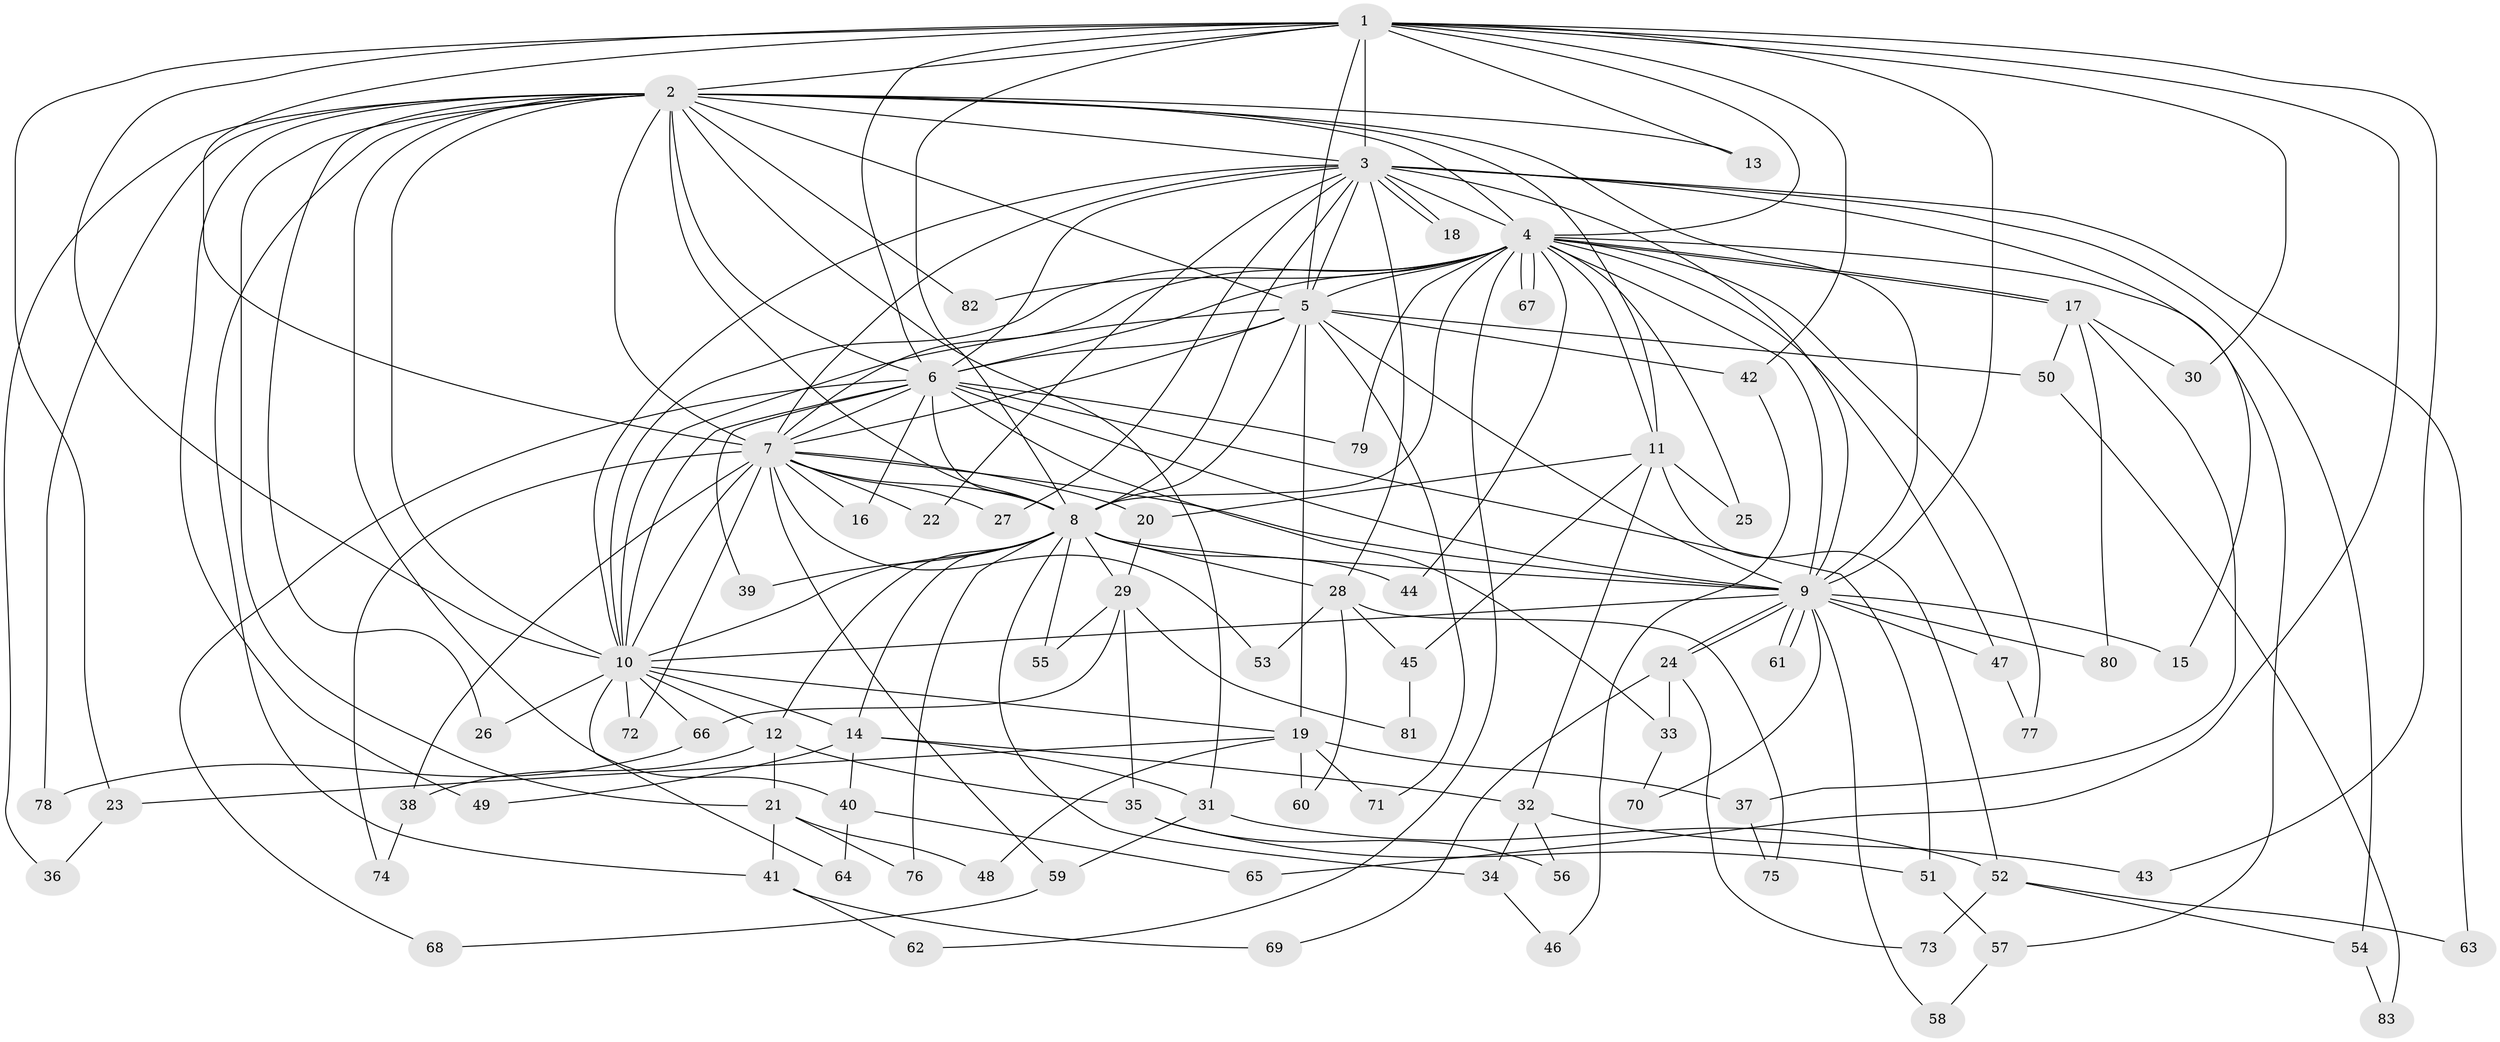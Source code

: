 // coarse degree distribution, {15: 0.05, 23: 0.016666666666666666, 21: 0.016666666666666666, 14: 0.03333333333333333, 17: 0.016666666666666666, 18: 0.016666666666666666, 8: 0.03333333333333333, 2: 0.55, 9: 0.016666666666666666, 6: 0.03333333333333333, 5: 0.06666666666666667, 7: 0.016666666666666666, 3: 0.1, 4: 0.03333333333333333}
// Generated by graph-tools (version 1.1) at 2025/41/03/06/25 10:41:37]
// undirected, 83 vertices, 191 edges
graph export_dot {
graph [start="1"]
  node [color=gray90,style=filled];
  1;
  2;
  3;
  4;
  5;
  6;
  7;
  8;
  9;
  10;
  11;
  12;
  13;
  14;
  15;
  16;
  17;
  18;
  19;
  20;
  21;
  22;
  23;
  24;
  25;
  26;
  27;
  28;
  29;
  30;
  31;
  32;
  33;
  34;
  35;
  36;
  37;
  38;
  39;
  40;
  41;
  42;
  43;
  44;
  45;
  46;
  47;
  48;
  49;
  50;
  51;
  52;
  53;
  54;
  55;
  56;
  57;
  58;
  59;
  60;
  61;
  62;
  63;
  64;
  65;
  66;
  67;
  68;
  69;
  70;
  71;
  72;
  73;
  74;
  75;
  76;
  77;
  78;
  79;
  80;
  81;
  82;
  83;
  1 -- 2;
  1 -- 3;
  1 -- 4;
  1 -- 5;
  1 -- 6;
  1 -- 7;
  1 -- 8;
  1 -- 9;
  1 -- 10;
  1 -- 13;
  1 -- 23;
  1 -- 30;
  1 -- 42;
  1 -- 43;
  1 -- 65;
  2 -- 3;
  2 -- 4;
  2 -- 5;
  2 -- 6;
  2 -- 7;
  2 -- 8;
  2 -- 9;
  2 -- 10;
  2 -- 11;
  2 -- 13;
  2 -- 21;
  2 -- 26;
  2 -- 31;
  2 -- 36;
  2 -- 40;
  2 -- 41;
  2 -- 49;
  2 -- 78;
  2 -- 82;
  3 -- 4;
  3 -- 5;
  3 -- 6;
  3 -- 7;
  3 -- 8;
  3 -- 9;
  3 -- 10;
  3 -- 15;
  3 -- 18;
  3 -- 18;
  3 -- 22;
  3 -- 27;
  3 -- 28;
  3 -- 54;
  3 -- 63;
  4 -- 5;
  4 -- 6;
  4 -- 7;
  4 -- 8;
  4 -- 9;
  4 -- 10;
  4 -- 11;
  4 -- 17;
  4 -- 17;
  4 -- 25;
  4 -- 44;
  4 -- 47;
  4 -- 57;
  4 -- 62;
  4 -- 67;
  4 -- 67;
  4 -- 77;
  4 -- 79;
  4 -- 82;
  5 -- 6;
  5 -- 7;
  5 -- 8;
  5 -- 9;
  5 -- 10;
  5 -- 19;
  5 -- 42;
  5 -- 50;
  5 -- 71;
  6 -- 7;
  6 -- 8;
  6 -- 9;
  6 -- 10;
  6 -- 16;
  6 -- 33;
  6 -- 39;
  6 -- 51;
  6 -- 68;
  6 -- 79;
  7 -- 8;
  7 -- 9;
  7 -- 10;
  7 -- 16;
  7 -- 20;
  7 -- 22;
  7 -- 27;
  7 -- 38;
  7 -- 53;
  7 -- 59;
  7 -- 72;
  7 -- 74;
  8 -- 9;
  8 -- 10;
  8 -- 12;
  8 -- 14;
  8 -- 28;
  8 -- 29;
  8 -- 34;
  8 -- 39;
  8 -- 44;
  8 -- 55;
  8 -- 76;
  9 -- 10;
  9 -- 15;
  9 -- 24;
  9 -- 24;
  9 -- 47;
  9 -- 58;
  9 -- 61;
  9 -- 61;
  9 -- 70;
  9 -- 80;
  10 -- 12;
  10 -- 14;
  10 -- 19;
  10 -- 26;
  10 -- 64;
  10 -- 66;
  10 -- 72;
  11 -- 20;
  11 -- 25;
  11 -- 32;
  11 -- 45;
  11 -- 52;
  12 -- 21;
  12 -- 35;
  12 -- 38;
  14 -- 31;
  14 -- 32;
  14 -- 40;
  14 -- 49;
  17 -- 30;
  17 -- 37;
  17 -- 50;
  17 -- 80;
  19 -- 23;
  19 -- 37;
  19 -- 48;
  19 -- 60;
  19 -- 71;
  20 -- 29;
  21 -- 41;
  21 -- 48;
  21 -- 76;
  23 -- 36;
  24 -- 33;
  24 -- 69;
  24 -- 73;
  28 -- 45;
  28 -- 53;
  28 -- 60;
  28 -- 75;
  29 -- 35;
  29 -- 55;
  29 -- 66;
  29 -- 81;
  31 -- 52;
  31 -- 59;
  32 -- 34;
  32 -- 43;
  32 -- 56;
  33 -- 70;
  34 -- 46;
  35 -- 51;
  35 -- 56;
  37 -- 75;
  38 -- 74;
  40 -- 64;
  40 -- 65;
  41 -- 62;
  41 -- 69;
  42 -- 46;
  45 -- 81;
  47 -- 77;
  50 -- 83;
  51 -- 57;
  52 -- 54;
  52 -- 63;
  52 -- 73;
  54 -- 83;
  57 -- 58;
  59 -- 68;
  66 -- 78;
}
